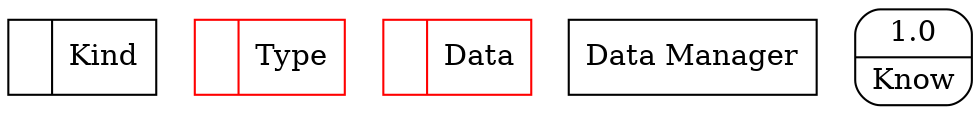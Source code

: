 digraph dfd2{ 
node[shape=record]
200 [label="<f0>  |<f1> Kind " ];
201 [label="<f0>  |<f1> Type " color=red];
202 [label="<f0>  |<f1> Data " color=red];
203 [label="Data Manager" shape=box];
204 [label="{<f0> 1.0|<f1> Know }" shape=Mrecord];
}